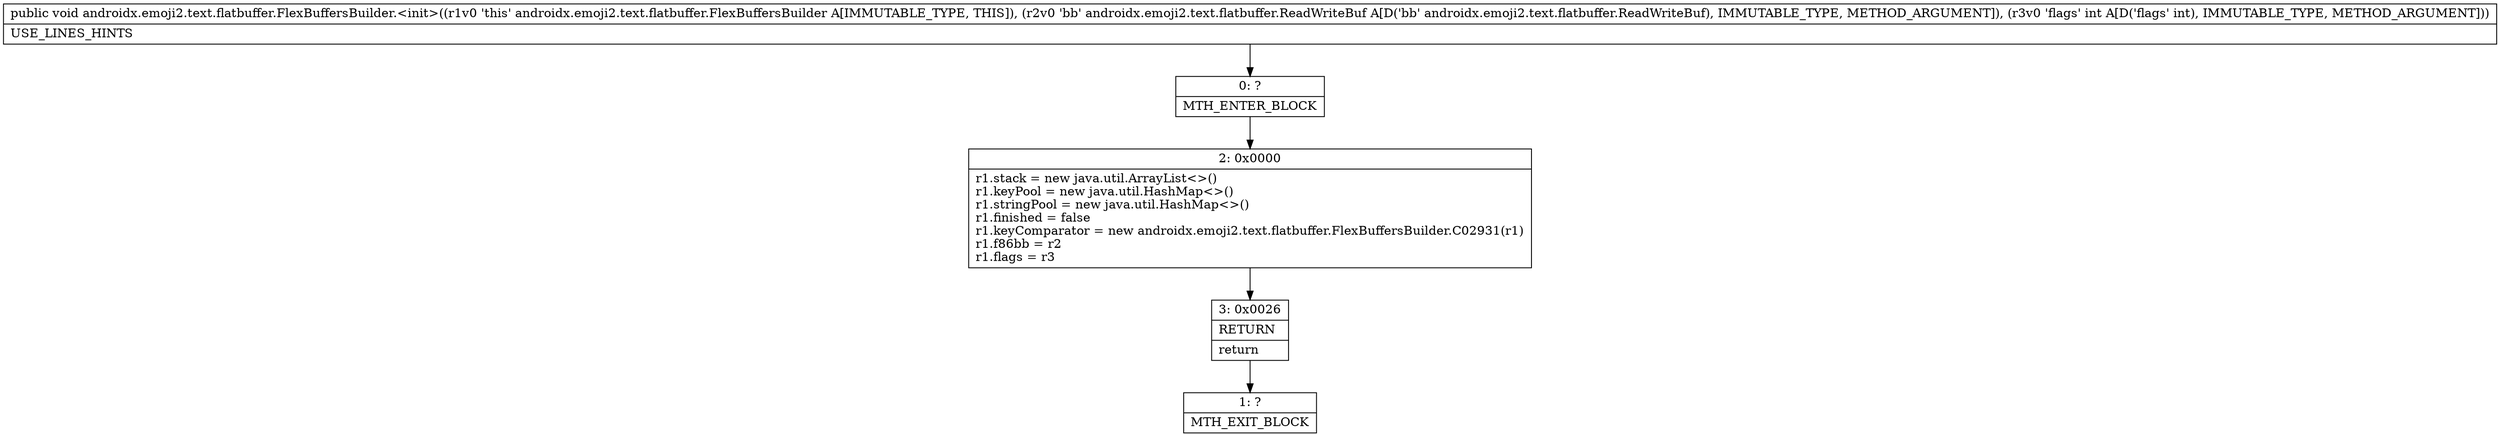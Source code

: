 digraph "CFG forandroidx.emoji2.text.flatbuffer.FlexBuffersBuilder.\<init\>(Landroidx\/emoji2\/text\/flatbuffer\/ReadWriteBuf;I)V" {
Node_0 [shape=record,label="{0\:\ ?|MTH_ENTER_BLOCK\l}"];
Node_2 [shape=record,label="{2\:\ 0x0000|r1.stack = new java.util.ArrayList\<\>()\lr1.keyPool = new java.util.HashMap\<\>()\lr1.stringPool = new java.util.HashMap\<\>()\lr1.finished = false\lr1.keyComparator = new androidx.emoji2.text.flatbuffer.FlexBuffersBuilder.C02931(r1)\lr1.f86bb = r2\lr1.flags = r3\l}"];
Node_3 [shape=record,label="{3\:\ 0x0026|RETURN\l|return\l}"];
Node_1 [shape=record,label="{1\:\ ?|MTH_EXIT_BLOCK\l}"];
MethodNode[shape=record,label="{public void androidx.emoji2.text.flatbuffer.FlexBuffersBuilder.\<init\>((r1v0 'this' androidx.emoji2.text.flatbuffer.FlexBuffersBuilder A[IMMUTABLE_TYPE, THIS]), (r2v0 'bb' androidx.emoji2.text.flatbuffer.ReadWriteBuf A[D('bb' androidx.emoji2.text.flatbuffer.ReadWriteBuf), IMMUTABLE_TYPE, METHOD_ARGUMENT]), (r3v0 'flags' int A[D('flags' int), IMMUTABLE_TYPE, METHOD_ARGUMENT]))  | USE_LINES_HINTS\l}"];
MethodNode -> Node_0;Node_0 -> Node_2;
Node_2 -> Node_3;
Node_3 -> Node_1;
}

